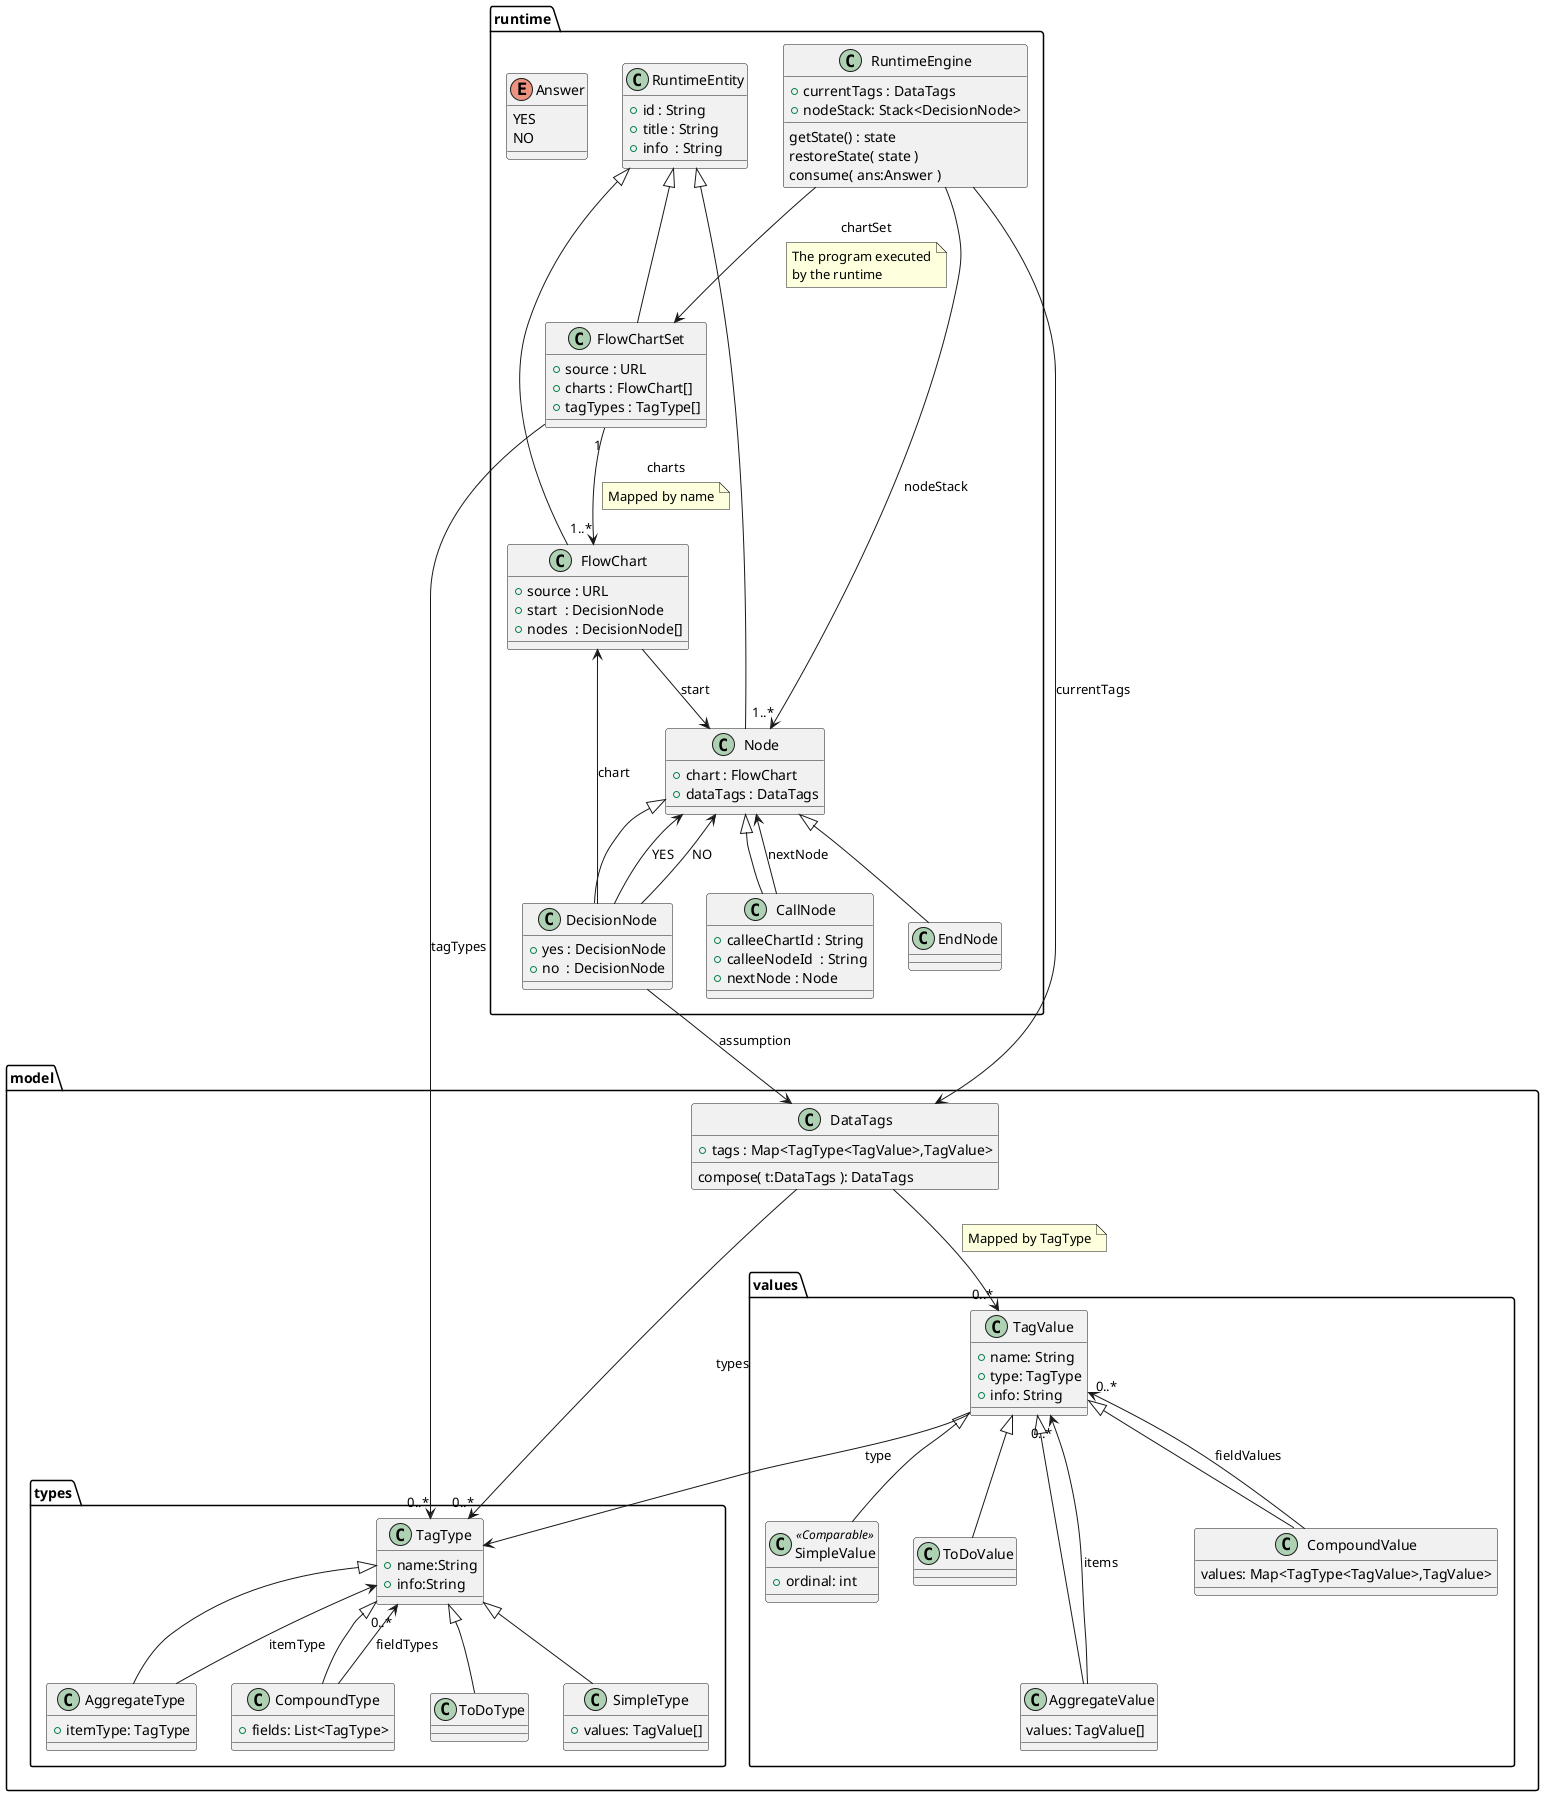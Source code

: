 @startuml

package runtime {
	class RuntimeEngine {
		+ currentTags : DataTags
		+ nodeStack: Stack<DecisionNode>
		getState() : state
		restoreState( state )
		consume( ans:Answer )
	}

	class RuntimeEntity {
		+ id : String
		+ title : String
		+ info  : String
	}

	class FlowChartSet {
		+ source : URL
		+ charts : FlowChart[]
		+ tagTypes : TagType[]
	}

	class FlowChart {
		+ source : URL
		+ start  : DecisionNode
		+ nodes  : DecisionNode[]
	}

	class Node {
		+ chart : FlowChart
		+ dataTags : DataTags
	}

	class DecisionNode {
		+ yes : DecisionNode
		+ no  : DecisionNode
	}

	class CallNode {
		+ calleeChartId : String
		+ calleeNodeId  : String
		+ nextNode : Node
	}

	class EndNode

	enum Answer {
		YES
		NO
	}
}

package model {
	class DataTags {
		+ tags : Map<TagType<TagValue>,TagValue>
		compose( t:DataTags ): DataTags
	}

	package types {
		class TagType {
			+ name:String
			+ info:String
		}

		class ToDoType {
			
		}

		class SimpleType {
			+ values: TagValue[]
		}

		class AggregateType {
			+ itemType: TagType
		}

		class CompoundType {
			+ fields: List<TagType>
		}
	}
	package values {
		class TagValue {
			+ name: String
			+ type: TagType
			+ info: String
		}

		class SimpleValue <<Comparable>> {
			+ ordinal: int
		}

		class ToDoValue {
			
		}

		class AggregateValue {
			values: TagValue[]
		}

		class CompoundValue {
			values: Map<TagType<TagValue>,TagValue>
		}
	}
}

RuntimeEngine --> DataTags : currentTags
RuntimeEngine --> "1..*" Node : nodeStack

RuntimeEngine --> FlowChartSet : chartSet
note on link
	The program executed
	by the runtime 
end note
RuntimeEntity <|-- Node
RuntimeEntity <|-- FlowChart
RuntimeEntity <|-- FlowChartSet
Node <|-- DecisionNode
Node <|-- CallNode
Node <|-- EndNode
TagType <|-- ToDoType
TagType <|-- SimpleType
TagType <|-- AggregateType
TagType <|-- CompoundType

TagValue <|-- ToDoValue
TagValue <|-- AggregateValue
TagValue <|-- CompoundValue
TagValue <|-- SimpleValue

FlowChartSet "1" --> "1..*" FlowChart : charts
note on link: Mapped by name

FlowChart --> Node : start
CallNode --> Node : nextNode

DecisionNode --> Node: YES
DecisionNode --> Node: NO
DecisionNode --> FlowChart : chart
DecisionNode --> DataTags : assumption

DataTags --> "0..*" TagType : types
DataTags --> "0..*" TagValue 
note on link: Mapped by TagType

AggregateValue ---> "0..*" TagValue : items

AggregateType --> TagType : itemType

CompoundType --> "0..*" TagType : fieldTypes

CompoundValue --> "0..*" TagValue : fieldValues

FlowChartSet --> "0..*" TagType : tagTypes

TagValue --> TagType : type



@enduml